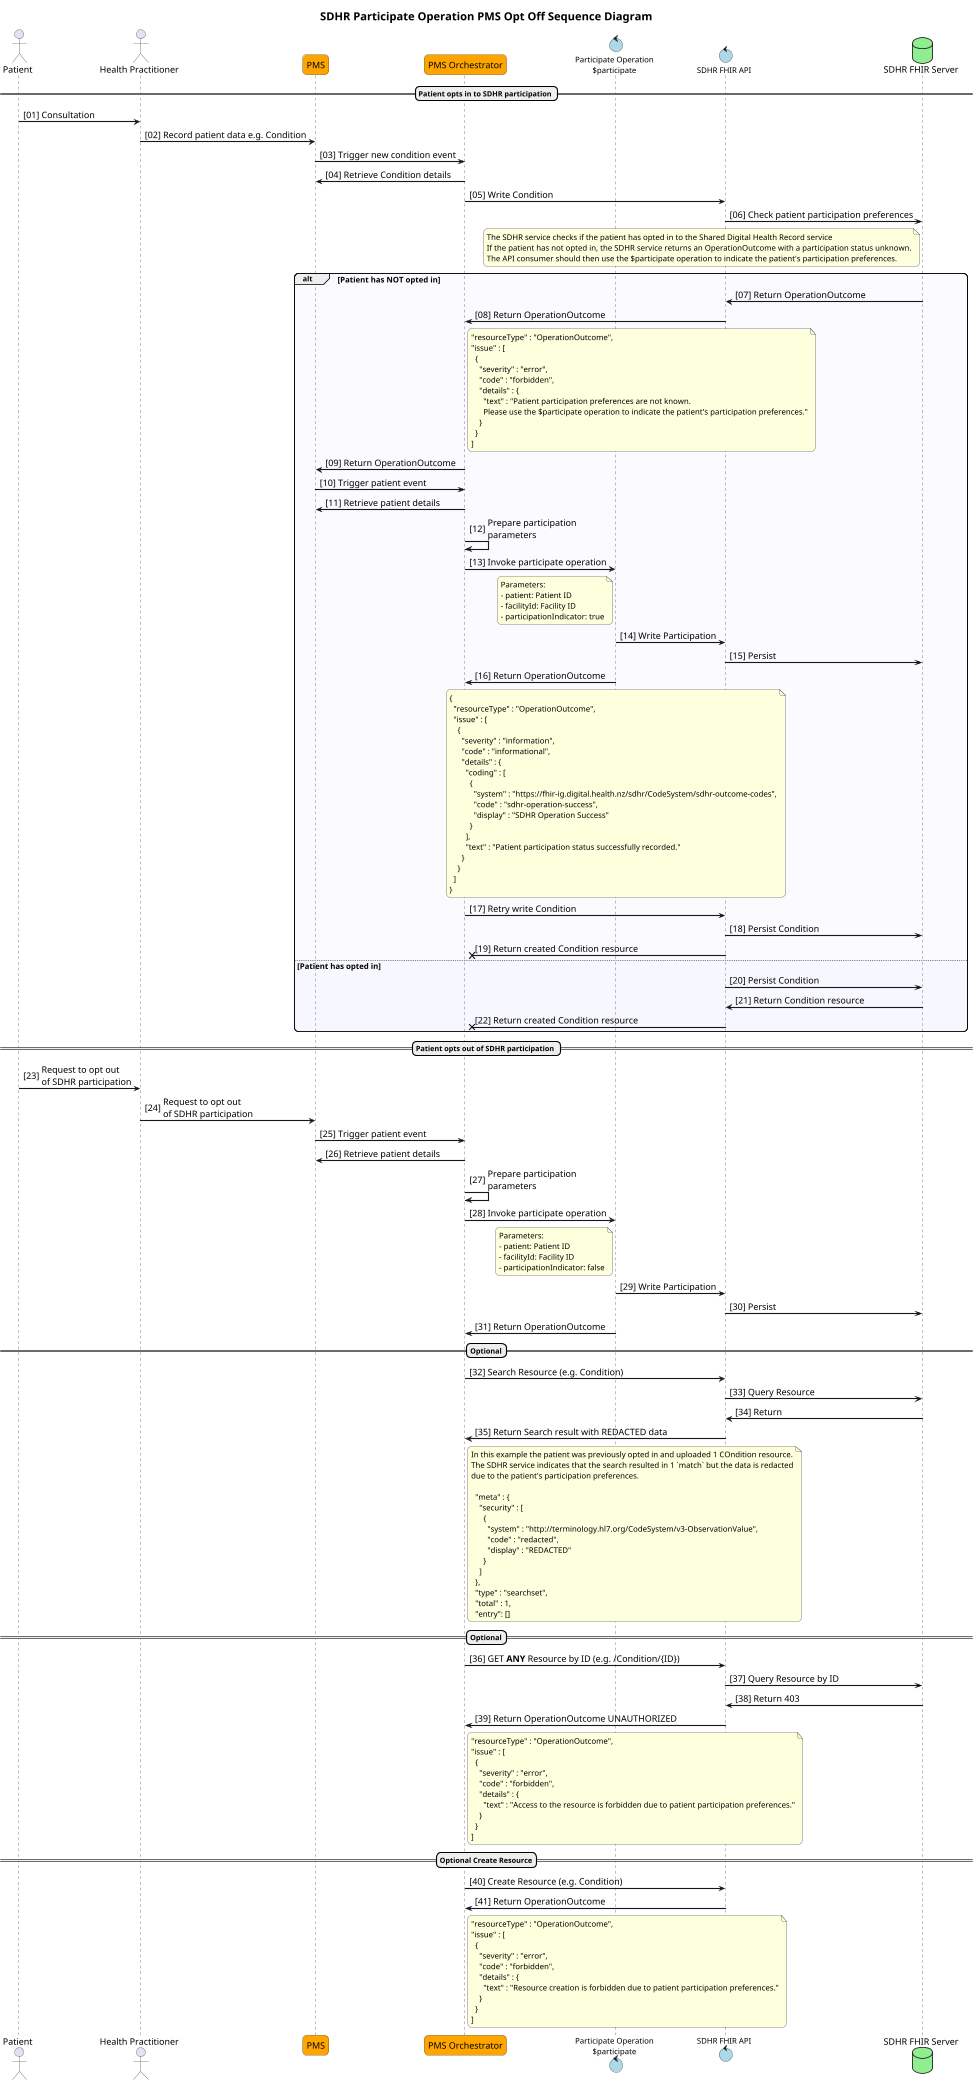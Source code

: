 @startuml

title SDHR Participate Operation PMS Opt Off Sequence Diagram

autonumber "<color:Black>[00]"

skinparam ActorFontSize 16
skinparam ArrowFontSize 12
skinparam ArrowFontSize 16
skinparam BoxPadding 5
skinparam DatabaseFontSize 16
skinparam dpi 400
skinparam EntityFontSize 16
skinparam MaxMessageSize 375
skinparam NoteFontSize 14
skinparam ParticipantFontSize 16
skinparam ParticipantPadding 5
skinparam responseMessageBelowArrow true
skinparam roundcorner 15
skinparam sequenceArrowThickness 2
skinparam SequenceBoxFontSize 16
skinparam sequencegroupfontsize 14
skinparam SequenceMessageAlignment left
skinparam sequenceStyle uml2
skinparam TitleFontSize 20
' semi-transparent sequence groups!
' see https://sarafian.github.io/tips/2021/03/11/plantuml-tips-tricks-1.html#:~:text=responseMessageBelowArrow-,Semi,-transparent%20group%20backgrounds
skinparam SequenceGroupBodyBackgroundColor #EEEEFF50

scale max 400 width
scale 300*500

actor "Patient" as Patient
actor "Health Practitioner" as USER
participant "PMS" as APIC #Orange
participant "PMS Orchestrator" as ORCHESTRATOR #Orange
control "Participate Operation\n$participate" as PARTICIPATE #LightBlue
control "SDHR FHIR API" as FHIRAPI #LightBlue
database "SDHR FHIR Server" as SDHR #LightGreen

== Patient opts in to SDHR participation ==
Patient -> USER : Consultation
USER -> APIC : Record patient data e.g. Condition
APIC -> ORCHESTRATOR : Trigger new condition event
ORCHESTRATOR -> APIC : Retrieve Condition details
ORCHESTRATOR ->FHIRAPI : Write Condition
FHIRAPI -> SDHR : Check patient participation preferences
note left of SDHR
  The SDHR service checks if the patient has opted in to the Shared Digital Health Record service
  If the patient has not opted in, the SDHR service returns an OperationOutcome with a participation status unknown.
  The API consumer should then use the $participate operation to indicate the patient's participation preferences.
end note
alt Patient has **NOT** opted in
  SDHR -> FHIRAPI : Return OperationOutcome
  FHIRAPI -> ORCHESTRATOR : Return OperationOutcome
  note right of ORCHESTRATOR
    "resourceType" : "OperationOutcome",
    "issue" : [
      {
        "severity" : "error",
        "code" : "forbidden",
        "details" : {
          "text" : "Patient participation preferences are not known. 
          Please use the $participate operation to indicate the patient's participation preferences."
        }
      }
    ]
  end note
  ORCHESTRATOR -> APIC : Return OperationOutcome
  APIC -> ORCHESTRATOR : Trigger patient event
  ORCHESTRATOR -> APIC : Retrieve patient details
  ORCHESTRATOR -> ORCHESTRATOR : Prepare participation\nparameters
  ORCHESTRATOR -> PARTICIPATE : Invoke participate operation
  note left of PARTICIPATE
    Parameters:
    - patient: Patient ID
    - facilityId: Facility ID
    - participationIndicator: true
  end note
  PARTICIPATE -> FHIRAPI : Write Participation
  FHIRAPI -> SDHR : Persist
  PARTICIPATE -> ORCHESTRATOR : Return OperationOutcome
  note over PARTICIPATE
  {
    "resourceType" : "OperationOutcome",
    "issue" : [
      {
        "severity" : "information",
        "code" : "informational",
        "details" : {
          "coding" : [
            {
              "system" : "https://fhir-ig.digital.health.nz/sdhr/CodeSystem/sdhr-outcome-codes",
              "code" : "sdhr-operation-success",
              "display" : "SDHR Operation Success"
            }
          ],
          "text" : "Patient participation status successfully recorded."
        }
      }
    ]
  }
  end note
  ORCHESTRATOR ->FHIRAPI : Retry write Condition
  FHIRAPI -> SDHR : Persist Condition
  FHIRAPI -x ORCHESTRATOR : Return created Condition resource
else Patient has opted in
  FHIRAPI -> SDHR : Persist Condition
  SDHR -> FHIRAPI : Return Condition resource
  FHIRAPI -x ORCHESTRATOR : Return created Condition resource


end

== Patient opts out of SDHR participation ==
Patient -> USER : Request to opt out\nof SDHR participation
USER -> APIC : Request to opt out\nof SDHR participation
APIC -> ORCHESTRATOR : Trigger patient event
ORCHESTRATOR -> APIC : Retrieve patient details
ORCHESTRATOR -> ORCHESTRATOR : Prepare participation\nparameters
ORCHESTRATOR -> PARTICIPATE : Invoke participate operation
note left of PARTICIPATE
  Parameters:
  - patient: Patient ID
  - facilityId: Facility ID
  - participationIndicator: false
end note
PARTICIPATE -> FHIRAPI : Write Participation
FHIRAPI -> SDHR : Persist
PARTICIPATE -> ORCHESTRATOR : Return OperationOutcome

==Optional==
ORCHESTRATOR -> FHIRAPI : Search Resource (e.g. Condition)
FHIRAPI -> SDHR : Query Resource
SDHR -> FHIRAPI : Return
FHIRAPI -> ORCHESTRATOR : Return Search result with REDACTED data
note right of ORCHESTRATOR
In this example the patient was previously opted in and uploaded 1 COndition resource.
The SDHR service indicates that the search resulted in 1 `match` but the data is redacted
due to the patient's participation preferences.

  "meta" : {
    "security" : [
      {
        "system" : "http://terminology.hl7.org/CodeSystem/v3-ObservationValue",
        "code" : "redacted",
        "display" : "REDACTED"
      }
    ]
  },
  "type" : "searchset",
  "total" : 1,
  "entry": []
end note

==Optional==
ORCHESTRATOR -> FHIRAPI : GET **ANY** Resource by ID (e.g. /Condition/{ID})
FHIRAPI -> SDHR : Query Resource by ID
SDHR -> FHIRAPI : Return 403
FHIRAPI -> ORCHESTRATOR : Return OperationOutcome UNAUTHORIZED
note right of ORCHESTRATOR
  "resourceType" : "OperationOutcome",
  "issue" : [
    {
      "severity" : "error",
      "code" : "forbidden",
      "details" : {
        "text" : "Access to the resource is forbidden due to patient participation preferences."
      }
    }
  ]
end note

==Optional Create Resource==
ORCHESTRATOR -> FHIRAPI : Create Resource (e.g. Condition)
FHIRAPI -> ORCHESTRATOR : Return OperationOutcome
note right of ORCHESTRATOR
  "resourceType" : "OperationOutcome",
  "issue" : [
    {
      "severity" : "error",
      "code" : "forbidden",
      "details" : {
        "text" : "Resource creation is forbidden due to patient participation preferences."
      }
    }
  ]
end note

@enduml